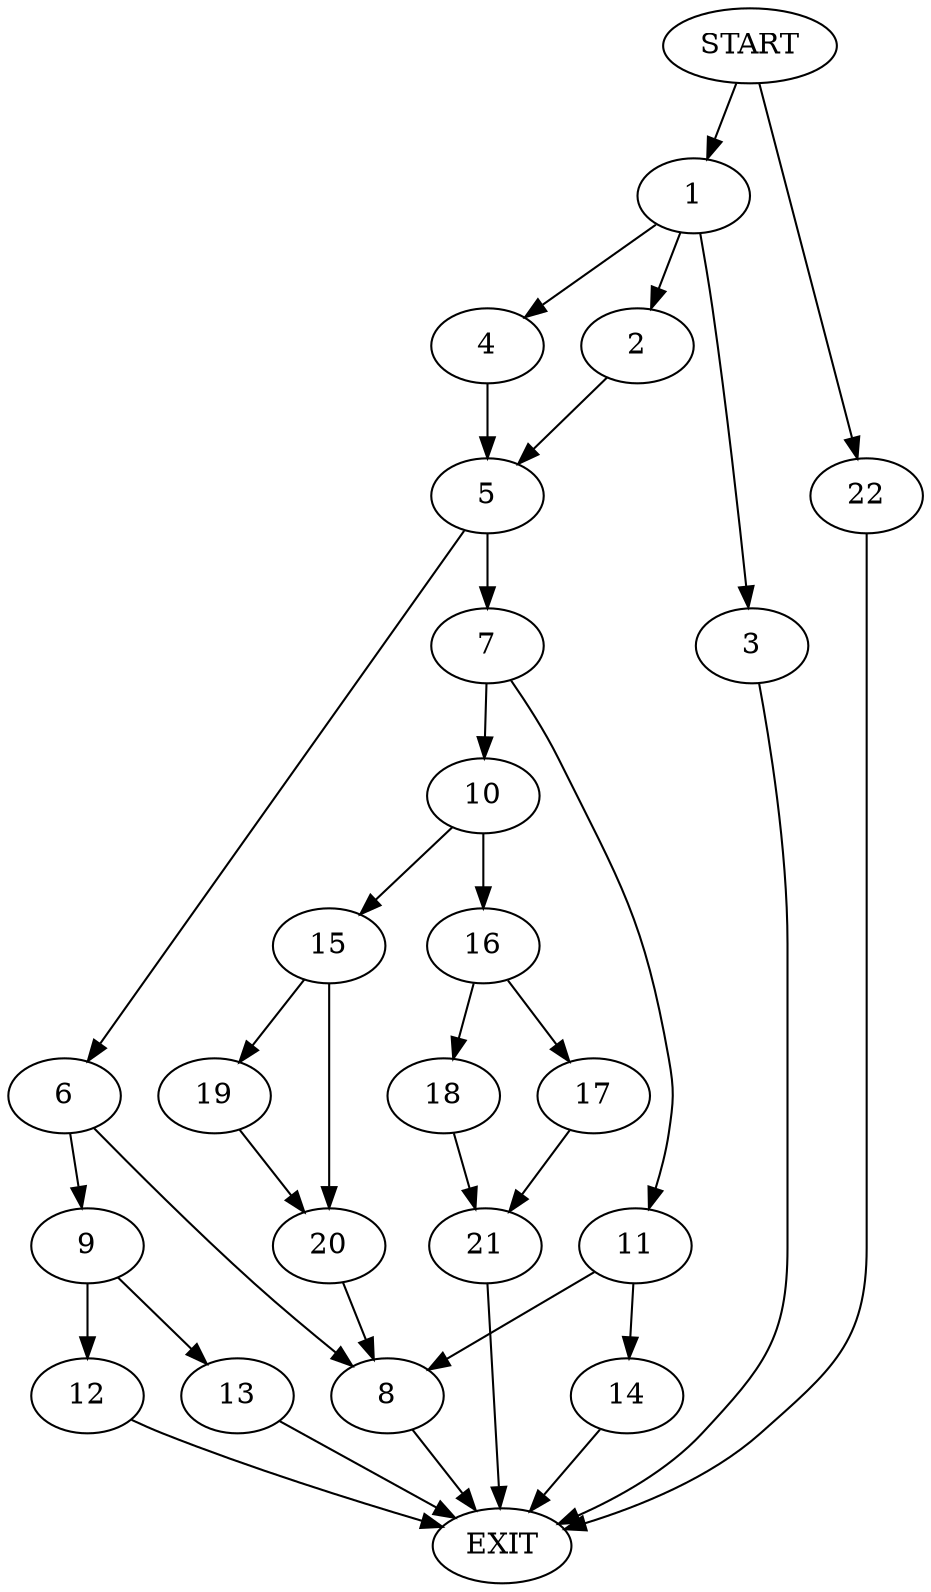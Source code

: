 digraph {
0 [label="START"]
23 [label="EXIT"]
0 -> 1
1 -> 2
1 -> 3
1 -> 4
2 -> 5
3 -> 23
4 -> 5
5 -> 6
5 -> 7
6 -> 8
6 -> 9
7 -> 10
7 -> 11
8 -> 23
9 -> 12
9 -> 13
13 -> 23
12 -> 23
11 -> 8
11 -> 14
10 -> 15
10 -> 16
16 -> 17
16 -> 18
15 -> 19
15 -> 20
17 -> 21
18 -> 21
21 -> 23
20 -> 8
19 -> 20
14 -> 23
0 -> 22
22 -> 23
}
